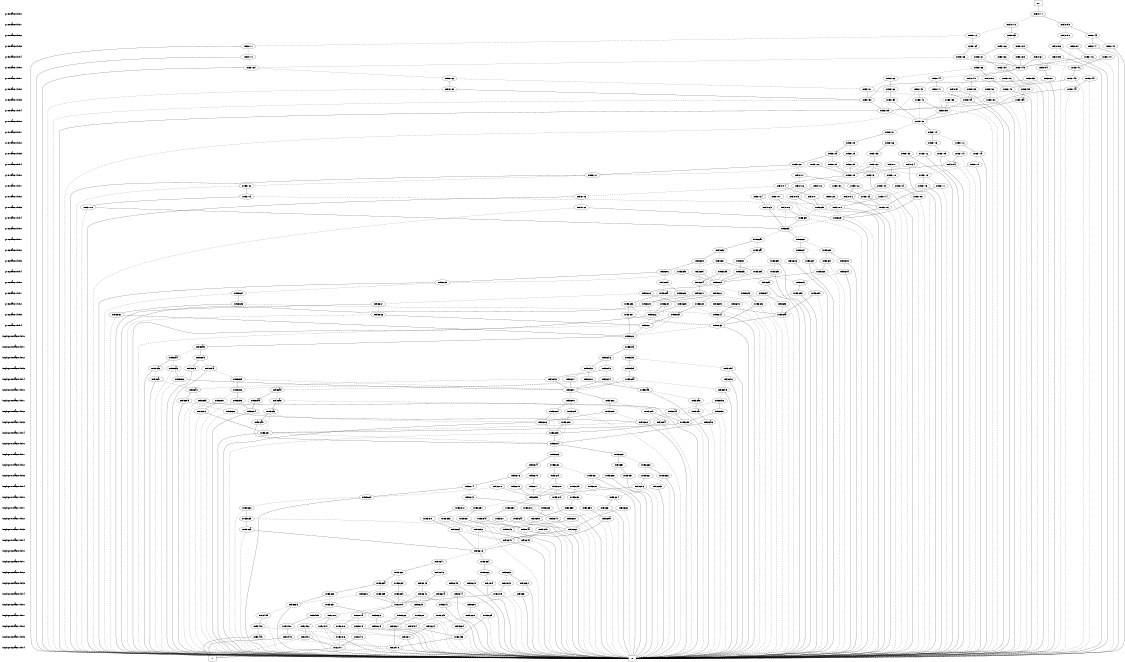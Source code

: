 digraph "DD" {
size = "7.5,10"
center = true;
edge [dir = none];
{ node [shape = plaintext];
  edge [style = invis];
  "CONST NODES" [style = invis];
" pre0_fact0_bit0 " -> " pre0_fact0_bit1 " -> " pre0_fact0_bit2 " -> " pre0_fact0_bit3 " -> " pre0_fact0_bit4 " -> " pre0_fact1_bit0 " -> " pre0_fact1_bit1 " -> " pre0_fact1_bit2 " -> " pre0_fact1_bit3 " -> " pre0_fact1_bit4 " -> " pre1_fact0_bit0 " -> " pre1_fact0_bit1 " -> " pre1_fact0_bit2 " -> " pre1_fact0_bit3 " -> " pre1_fact0_bit4 " -> " pre1_fact1_bit0 " -> " pre1_fact1_bit1 " -> " pre1_fact1_bit2 " -> " pre1_fact1_bit3 " -> " pre1_fact1_bit4 " -> " pre2_fact0_bit0 " -> " pre2_fact0_bit1 " -> " pre2_fact0_bit2 " -> " pre2_fact0_bit3 " -> " pre2_fact0_bit4 " -> " pre2_fact1_bit0 " -> " pre2_fact1_bit1 " -> " pre2_fact1_bit2 " -> " pre2_fact1_bit3 " -> " pre2_fact1_bit4 " -> " impl_pre0_fact0_bit0 " -> " impl_pre0_fact0_bit1 " -> " impl_pre0_fact0_bit2 " -> " impl_pre0_fact0_bit3 " -> " impl_pre0_fact0_bit4 " -> " impl_pre0_fact1_bit0 " -> " impl_pre0_fact1_bit1 " -> " impl_pre0_fact1_bit2 " -> " impl_pre0_fact1_bit3 " -> " impl_pre0_fact1_bit4 " -> " impl_pre1_fact0_bit0 " -> " impl_pre1_fact0_bit1 " -> " impl_pre1_fact0_bit2 " -> " impl_pre1_fact0_bit3 " -> " impl_pre1_fact0_bit4 " -> " impl_pre1_fact1_bit0 " -> " impl_pre1_fact1_bit1 " -> " impl_pre1_fact1_bit2 " -> " impl_pre1_fact1_bit3 " -> " impl_pre1_fact1_bit4 " -> " impl_pre2_fact0_bit0 " -> " impl_pre2_fact0_bit1 " -> " impl_pre2_fact0_bit2 " -> " impl_pre2_fact0_bit3 " -> " impl_pre2_fact0_bit4 " -> " impl_pre2_fact1_bit0 " -> " impl_pre2_fact1_bit1 " -> " impl_pre2_fact1_bit2 " -> " impl_pre2_fact1_bit3 " -> " impl_pre2_fact1_bit4 " -> "CONST NODES"; 
}
{ rank = same; node [shape = box]; edge [style = invis];
"F0"; }
{ rank = same; " pre0_fact0_bit0 ";
"0x53774";
}
{ rank = same; " pre0_fact0_bit1 ";
"0x53759";
"0x53773";
}
{ rank = same; " pre0_fact0_bit2 ";
"0x5376a";
"0x53758";
"0x5374f";
"0x53772";
}
{ rank = same; " pre0_fact0_bit3 ";
"0x53766";
"0x5376f";
"0x53747";
"0x5374e";
"0x53769";
"0x53771";
"0x53757";
"0x53756";
}
{ rank = same; " pre0_fact0_bit4 ";
"0x53768";
"0x53746";
"0x53764";
"0x53770";
"0x53765";
"0x5376e";
"0x53755";
"0x53767";
"0x5374d";
}
{ rank = same; " pre0_fact1_bit0 ";
"0x5375d";
"0x5376d";
"0x5374c";
"0x53745";
"0x53754";
"0x53763";
}
{ rank = same; " pre0_fact1_bit1 ";
"0x53740";
"0x5375c";
"0x5375e";
"0x53744";
"0x5376c";
"0x53751";
"0x53749";
"0x5374b";
"0x53753";
"0x53762";
}
{ rank = same; " pre0_fact1_bit2 ";
"0x53748";
"0x5373f";
"0x53760";
"0x5374a";
"0x53741";
"0x5373d";
"0x53761";
"0x5375b";
"0x53750";
"0x53743";
"0x5376b";
}
{ rank = same; " pre0_fact1_bit3 ";
"0x53742";
"0x5373c";
"0x5373e";
"0x53752";
"0x5375f";
"0x5375a";
"0x5373a";
}
{ rank = same; " pre0_fact1_bit4 ";
"0x53739";
"0x5373b";
}
{ rank = same; " pre1_fact0_bit0 ";
"0x53738";
}
{ rank = same; " pre1_fact0_bit1 ";
"0x5371d";
"0x53737";
}
{ rank = same; " pre1_fact0_bit2 ";
"0x5372e";
"0x5371c";
"0x53713";
"0x53736";
}
{ rank = same; " pre1_fact0_bit3 ";
"0x5372a";
"0x53733";
"0x5370b";
"0x5372d";
"0x5371b";
"0x53712";
"0x53735";
"0x5371a";
}
{ rank = same; " pre1_fact0_bit4 ";
"0x5370a";
"0x5372c";
"0x53728";
"0x53729";
"0x53732";
"0x53734";
"0x5372b";
"0x53719";
"0x53711";
}
{ rank = same; " pre1_fact1_bit0 ";
"0x53721";
"0x53710";
"0x53731";
"0x53709";
"0x53718";
"0x53727";
}
{ rank = same; " pre1_fact1_bit1 ";
"0x53720";
"0x53704";
"0x53722";
"0x53708";
"0x53730";
"0x5370d";
"0x5370f";
"0x53717";
"0x53715";
"0x53726";
}
{ rank = same; " pre1_fact1_bit2 ";
"0x5370e";
"0x5370c";
"0x53724";
"0x53703";
"0x53705";
"0x53714";
"0x53701";
"0x53707";
"0x5372f";
"0x53725";
"0x5371f";
}
{ rank = same; " pre1_fact1_bit3 ";
"0x536fe";
"0x53702";
"0x53716";
"0x53700";
"0x53723";
"0x5371e";
"0x53706";
}
{ rank = same; " pre1_fact1_bit4 ";
"0x536ff";
"0x536fd";
}
{ rank = same; " pre2_fact0_bit0 ";
"0x536fc";
}
{ rank = same; " pre2_fact0_bit1 ";
"0x536e1";
"0x536fb";
}
{ rank = same; " pre2_fact0_bit2 ";
"0x536f2";
"0x536e0";
"0x536d7";
"0x536fa";
}
{ rank = same; " pre2_fact0_bit3 ";
"0x536de";
"0x536df";
"0x536f1";
"0x536cf";
"0x536d6";
"0x536f9";
"0x536ee";
"0x536f7";
}
{ rank = same; " pre2_fact0_bit4 ";
"0x536dd";
"0x536f0";
"0x536ec";
"0x536ed";
"0x536f6";
"0x536f8";
"0x536ef";
"0x536d5";
"0x536ce";
}
{ rank = same; " pre2_fact1_bit0 ";
"0x536e5";
"0x536d4";
"0x536f5";
"0x536cd";
"0x536dc";
"0x536eb";
}
{ rank = same; " pre2_fact1_bit1 ";
"0x536e4";
"0x536c8";
"0x536e6";
"0x536cc";
"0x536f4";
"0x536d1";
"0x536d3";
"0x536db";
"0x536ea";
"0x536d9";
}
{ rank = same; " pre2_fact1_bit2 ";
"0x536e8";
"0x536d0";
"0x536c7";
"0x536d8";
"0x536cb";
"0x536c9";
"0x536f3";
"0x536c5";
"0x536e9";
"0x536e3";
"0x536d2";
}
{ rank = same; " pre2_fact1_bit3 ";
"0x536c2";
"0x536c4";
"0x536e2";
"0x536e7";
"0x536ca";
"0x536c6";
"0x536da";
}
{ rank = same; " pre2_fact1_bit4 ";
"0x536c3";
"0x536c1";
}
{ rank = same; " impl_pre0_fact0_bit0 ";
"0x536c0";
}
{ rank = same; " impl_pre0_fact0_bit1 ";
"0x536bf";
"0x536a5";
}
{ rank = same; " impl_pre0_fact0_bit2 ";
"0x536b6";
"0x536a4";
"0x5369b";
"0x536be";
}
{ rank = same; " impl_pre0_fact0_bit3 ";
"0x536bd";
"0x536a2";
"0x536a3";
"0x536b5";
"0x53693";
"0x5369a";
"0x536b2";
"0x536bb";
}
{ rank = same; " impl_pre0_fact0_bit4 ";
"0x536b4";
"0x536a1";
"0x536b0";
"0x536b1";
"0x536ba";
"0x536b3";
"0x53692";
"0x53699";
"0x536bc";
}
{ rank = same; " impl_pre0_fact1_bit0 ";
"0x536a9";
"0x53698";
"0x53691";
"0x536a0";
"0x536af";
"0x536b9";
}
{ rank = same; " impl_pre0_fact1_bit1 ";
"0x5369d";
"0x5368c";
"0x536aa";
"0x53690";
"0x536b8";
"0x53695";
"0x53697";
"0x5369f";
"0x536ae";
"0x536a8";
}
{ rank = same; " impl_pre0_fact1_bit2 ";
"0x536ac";
"0x53694";
"0x5369c";
"0x5368f";
"0x536b7";
"0x5368b";
"0x5368d";
"0x53689";
"0x536ad";
"0x536a7";
"0x53696";
}
{ rank = same; " impl_pre0_fact1_bit3 ";
"0x53686";
"0x536a6";
"0x53688";
"0x536ab";
"0x5368a";
"0x5369e";
"0x5368e";
}
{ rank = same; " impl_pre0_fact1_bit4 ";
"0x53687";
"0x53685";
}
{ rank = same; " impl_pre1_fact0_bit0 ";
"0x53684";
}
{ rank = same; " impl_pre1_fact0_bit1 ";
"0x53683";
"0x53669";
}
{ rank = same; " impl_pre1_fact0_bit2 ";
"0x5367a";
"0x53668";
"0x5365f";
"0x53682";
}
{ rank = same; " impl_pre1_fact0_bit3 ";
"0x5365e";
"0x53681";
"0x53667";
"0x53666";
"0x53679";
"0x53657";
"0x53676";
"0x5367f";
}
{ rank = same; " impl_pre1_fact0_bit4 ";
"0x53680";
"0x53678";
"0x53665";
"0x53674";
"0x53675";
"0x5367e";
"0x53656";
"0x53677";
"0x5365d";
}
{ rank = same; " impl_pre1_fact1_bit0 ";
"0x5366d";
"0x5365c";
"0x53655";
"0x53664";
"0x53673";
"0x5367d";
}
{ rank = same; " impl_pre1_fact1_bit1 ";
"0x53650";
"0x53661";
"0x5366e";
"0x53659";
"0x5365b";
"0x53654";
"0x53663";
"0x5367c";
"0x53672";
"0x5366c";
}
{ rank = same; " impl_pre1_fact1_bit2 ";
"0x53670";
"0x53660";
"0x53653";
"0x5367b";
"0x53651";
"0x53658";
"0x5364d";
"0x5364f";
"0x53671";
"0x5366b";
"0x5365a";
}
{ rank = same; " impl_pre1_fact1_bit3 ";
"0x5366a";
"0x5364a";
"0x5364c";
"0x5366f";
"0x5364e";
"0x53662";
"0x53652";
}
{ rank = same; " impl_pre1_fact1_bit4 ";
"0x53649";
"0x5364b";
}
{ rank = same; " impl_pre2_fact0_bit0 ";
"0x53648";
}
{ rank = same; " impl_pre2_fact0_bit1 ";
"0x53647";
"0x53634";
}
{ rank = same; " impl_pre2_fact0_bit2 ";
"0x5362c";
"0x53633";
"0x53646";
"0x5363e";
}
{ rank = same; " impl_pre2_fact0_bit3 ";
"0x53643";
"0x52e1f";
"0x53645";
"0x52e23";
"0x5362b";
"0x5363d";
"0x53632";
"0x5363a";
}
{ rank = same; " impl_pre2_fact0_bit4 ";
"0x53639";
"0x53644";
"0x5363b";
"0x53638";
"0x5363c";
"0x5362a";
"0x53631";
"0x53642";
"0x52e1e";
}
{ rank = same; " impl_pre2_fact1_bit0 ";
"0x53637";
"0x53641";
"0x52e1d";
"0x53629";
"0x53630";
"0x53635";
}
{ rank = same; " impl_pre2_fact1_bit1 ";
"0x52e1a";
"0x534dd";
"0x5362e";
"0x5362f";
"0x53640";
"0x53626";
"0x53628";
"0x52e1c";
"0x534e5";
"0x53636";
}
{ rank = same; " impl_pre2_fact1_bit2 ";
"0x52e18";
"0x52d80";
"0x534e4";
"0x52d82";
"0x5363f";
"0x534dc";
"0x53625";
"0x5362d";
"0x52e19";
"0x52e1b";
"0x53627";
}
{ rank = same; " impl_pre2_fact1_bit3 ";
"0x52d79";
"0x52d81";
"0x52d7c";
"0x534db";
"0x52e16";
"0x52e17";
"0x52d83";
}
{ rank = same; " impl_pre2_fact1_bit4 ";
"0x52d78";
"0x52d77";
}
{ rank = same; "CONST NODES";
{ node [shape = box]; "0x16a9c";
"0x16a9b";
}
}
"F0" -> "0x53774" [style = solid];
"0x53774" -> "0x53759";
"0x53774" -> "0x53773" [style = dashed];
"0x53759" -> "0x5374f";
"0x53759" -> "0x53758" [style = dashed];
"0x53773" -> "0x5376a";
"0x53773" -> "0x53772" [style = dashed];
"0x5376a" -> "0x53766";
"0x5376a" -> "0x53769" [style = dashed];
"0x53758" -> "0x53756";
"0x53758" -> "0x53757" [style = dashed];
"0x5374f" -> "0x53747";
"0x5374f" -> "0x5374e" [style = dashed];
"0x53772" -> "0x5376f";
"0x53772" -> "0x53771" [style = dashed];
"0x53766" -> "0x53764";
"0x53766" -> "0x53765" [style = dashed];
"0x5376f" -> "0x5376e";
"0x5376f" -> "0x53745" [style = dashed];
"0x53747" -> "0x16a9c";
"0x53747" -> "0x53746" [style = dashed];
"0x5374e" -> "0x16a9c";
"0x5374e" -> "0x5374d" [style = dashed];
"0x53769" -> "0x53767";
"0x53769" -> "0x53768" [style = dashed];
"0x53771" -> "0x16a9c";
"0x53771" -> "0x53770" [style = dashed];
"0x53757" -> "0x53746";
"0x53757" -> "0x16a9c" [style = dashed];
"0x53756" -> "0x16a9c";
"0x53756" -> "0x53755" [style = dashed];
"0x53768" -> "0x53745";
"0x53768" -> "0x5375d" [style = dashed];
"0x53746" -> "0x53745";
"0x53746" -> "0x16a9c" [style = dashed];
"0x53764" -> "0x5375d";
"0x53764" -> "0x53763" [style = dashed];
"0x53770" -> "0x16a9c";
"0x53770" -> "0x5376d" [style = dashed];
"0x53765" -> "0x53745";
"0x53765" -> "0x5374c" [style = dashed];
"0x5376e" -> "0x53745";
"0x5376e" -> "0x5376d" [style = dashed];
"0x53755" -> "0x16a9c";
"0x53755" -> "0x53754" [style = dashed];
"0x53767" -> "0x53745";
"0x53767" -> "0x53754" [style = dashed];
"0x5374d" -> "0x5374c";
"0x5374d" -> "0x53745" [style = dashed];
"0x5375d" -> "0x16a9c";
"0x5375d" -> "0x5375c" [style = dashed];
"0x5376d" -> "0x16a9c";
"0x5376d" -> "0x5376c" [style = dashed];
"0x5374c" -> "0x53749";
"0x5374c" -> "0x5374b" [style = dashed];
"0x53745" -> "0x53740";
"0x53745" -> "0x53744" [style = dashed];
"0x53754" -> "0x53751";
"0x53754" -> "0x53753" [style = dashed];
"0x53763" -> "0x5375e";
"0x53763" -> "0x53762" [style = dashed];
"0x53740" -> "0x5373d";
"0x53740" -> "0x5373f" [style = dashed];
"0x5375c" -> "0x5375b";
"0x5375c" -> "0x16a9c" [style = dashed];
"0x5375e" -> "0x53748";
"0x5375e" -> "0x53750" [style = dashed];
"0x53744" -> "0x53741";
"0x53744" -> "0x53743" [style = dashed];
"0x5376c" -> "0x5376b";
"0x5376c" -> "0x53761" [style = dashed];
"0x53751" -> "0x16a9c";
"0x53751" -> "0x53750" [style = dashed];
"0x53749" -> "0x53748";
"0x53749" -> "0x16a9c" [style = dashed];
"0x5374b" -> "0x5374a";
"0x5374b" -> "0x16a9c" [style = dashed];
"0x53753" -> "0x53752";
"0x53753" -> "0x16a9c" [style = dashed];
"0x53762" -> "0x53760";
"0x53762" -> "0x53761" [style = dashed];
"0x53748" -> "0x16a9c";
"0x53748" -> "0x5373a" [style = dashed];
"0x5373f" -> "0x16a9c";
"0x5373f" -> "0x5373e" [style = dashed];
"0x53760" -> "0x5375f";
"0x53760" -> "0x5373b" [style = dashed];
"0x5374a" -> "0x5373b";
"0x5374a" -> "0x16a9c" [style = dashed];
"0x53741" -> "0x5373a";
"0x53741" -> "0x53739" [style = dashed];
"0x5373d" -> "0x5373a";
"0x5373d" -> "0x5373c" [style = dashed];
"0x53761" -> "0x53752";
"0x53761" -> "0x5373c" [style = dashed];
"0x5375b" -> "0x5375a";
"0x5375b" -> "0x5373c" [style = dashed];
"0x53750" -> "0x5373c";
"0x53750" -> "0x16a9c" [style = dashed];
"0x53743" -> "0x53742";
"0x53743" -> "0x16a9c" [style = dashed];
"0x5376b" -> "0x53752";
"0x5376b" -> "0x16a9c" [style = dashed];
"0x53742" -> "0x53739";
"0x53742" -> "0x53738" [style = dashed];
"0x5373c" -> "0x16a9c";
"0x5373c" -> "0x5373b" [style = dashed];
"0x5373e" -> "0x53739";
"0x5373e" -> "0x16a9c" [style = dashed];
"0x53752" -> "0x5373b";
"0x53752" -> "0x16a9c" [style = dashed];
"0x5375f" -> "0x53738";
"0x5375f" -> "0x5373b" [style = dashed];
"0x5375a" -> "0x53738";
"0x5375a" -> "0x16a9c" [style = dashed];
"0x5373a" -> "0x16a9c";
"0x5373a" -> "0x53739" [style = dashed];
"0x53739" -> "0x53738";
"0x53739" -> "0x16a9c" [style = dashed];
"0x5373b" -> "0x16a9c";
"0x5373b" -> "0x53738" [style = dashed];
"0x53738" -> "0x5371d";
"0x53738" -> "0x53737" [style = dashed];
"0x5371d" -> "0x53713";
"0x5371d" -> "0x5371c" [style = dashed];
"0x53737" -> "0x5372e";
"0x53737" -> "0x53736" [style = dashed];
"0x5372e" -> "0x5372a";
"0x5372e" -> "0x5372d" [style = dashed];
"0x5371c" -> "0x5371a";
"0x5371c" -> "0x5371b" [style = dashed];
"0x53713" -> "0x5370b";
"0x53713" -> "0x53712" [style = dashed];
"0x53736" -> "0x53733";
"0x53736" -> "0x53735" [style = dashed];
"0x5372a" -> "0x53728";
"0x5372a" -> "0x53729" [style = dashed];
"0x53733" -> "0x53732";
"0x53733" -> "0x53709" [style = dashed];
"0x5370b" -> "0x16a9c";
"0x5370b" -> "0x5370a" [style = dashed];
"0x5372d" -> "0x5372b";
"0x5372d" -> "0x5372c" [style = dashed];
"0x5371b" -> "0x5370a";
"0x5371b" -> "0x16a9c" [style = dashed];
"0x53712" -> "0x16a9c";
"0x53712" -> "0x53711" [style = dashed];
"0x53735" -> "0x16a9c";
"0x53735" -> "0x53734" [style = dashed];
"0x5371a" -> "0x16a9c";
"0x5371a" -> "0x53719" [style = dashed];
"0x5370a" -> "0x53709";
"0x5370a" -> "0x16a9c" [style = dashed];
"0x5372c" -> "0x53709";
"0x5372c" -> "0x53721" [style = dashed];
"0x53728" -> "0x53721";
"0x53728" -> "0x53727" [style = dashed];
"0x53729" -> "0x53709";
"0x53729" -> "0x53710" [style = dashed];
"0x53732" -> "0x53709";
"0x53732" -> "0x53731" [style = dashed];
"0x53734" -> "0x16a9c";
"0x53734" -> "0x53731" [style = dashed];
"0x5372b" -> "0x53709";
"0x5372b" -> "0x53718" [style = dashed];
"0x53719" -> "0x16a9c";
"0x53719" -> "0x53718" [style = dashed];
"0x53711" -> "0x53710";
"0x53711" -> "0x53709" [style = dashed];
"0x53721" -> "0x16a9c";
"0x53721" -> "0x53720" [style = dashed];
"0x53710" -> "0x5370d";
"0x53710" -> "0x5370f" [style = dashed];
"0x53731" -> "0x16a9c";
"0x53731" -> "0x53730" [style = dashed];
"0x53709" -> "0x53704";
"0x53709" -> "0x53708" [style = dashed];
"0x53718" -> "0x53715";
"0x53718" -> "0x53717" [style = dashed];
"0x53727" -> "0x53722";
"0x53727" -> "0x53726" [style = dashed];
"0x53720" -> "0x5371f";
"0x53720" -> "0x16a9c" [style = dashed];
"0x53704" -> "0x53701";
"0x53704" -> "0x53703" [style = dashed];
"0x53722" -> "0x5370c";
"0x53722" -> "0x53714" [style = dashed];
"0x53708" -> "0x53705";
"0x53708" -> "0x53707" [style = dashed];
"0x53730" -> "0x5372f";
"0x53730" -> "0x53725" [style = dashed];
"0x5370d" -> "0x5370c";
"0x5370d" -> "0x16a9c" [style = dashed];
"0x5370f" -> "0x5370e";
"0x5370f" -> "0x16a9c" [style = dashed];
"0x53717" -> "0x53716";
"0x53717" -> "0x16a9c" [style = dashed];
"0x53715" -> "0x16a9c";
"0x53715" -> "0x53714" [style = dashed];
"0x53726" -> "0x53724";
"0x53726" -> "0x53725" [style = dashed];
"0x5370e" -> "0x536ff";
"0x5370e" -> "0x16a9c" [style = dashed];
"0x5370c" -> "0x16a9c";
"0x5370c" -> "0x536fe" [style = dashed];
"0x53724" -> "0x53723";
"0x53724" -> "0x536ff" [style = dashed];
"0x53703" -> "0x16a9c";
"0x53703" -> "0x53702" [style = dashed];
"0x53705" -> "0x536fe";
"0x53705" -> "0x536fd" [style = dashed];
"0x53714" -> "0x53700";
"0x53714" -> "0x16a9c" [style = dashed];
"0x53701" -> "0x536fe";
"0x53701" -> "0x53700" [style = dashed];
"0x53707" -> "0x53706";
"0x53707" -> "0x16a9c" [style = dashed];
"0x5372f" -> "0x53716";
"0x5372f" -> "0x16a9c" [style = dashed];
"0x53725" -> "0x53716";
"0x53725" -> "0x53700" [style = dashed];
"0x5371f" -> "0x5371e";
"0x5371f" -> "0x53700" [style = dashed];
"0x536fe" -> "0x16a9c";
"0x536fe" -> "0x536fd" [style = dashed];
"0x53702" -> "0x536fd";
"0x53702" -> "0x16a9c" [style = dashed];
"0x53716" -> "0x536ff";
"0x53716" -> "0x16a9c" [style = dashed];
"0x53700" -> "0x16a9c";
"0x53700" -> "0x536ff" [style = dashed];
"0x53723" -> "0x536fc";
"0x53723" -> "0x536ff" [style = dashed];
"0x5371e" -> "0x536fc";
"0x5371e" -> "0x16a9c" [style = dashed];
"0x53706" -> "0x536fd";
"0x53706" -> "0x536fc" [style = dashed];
"0x536ff" -> "0x16a9c";
"0x536ff" -> "0x536fc" [style = dashed];
"0x536fd" -> "0x536fc";
"0x536fd" -> "0x16a9c" [style = dashed];
"0x536fc" -> "0x536e1";
"0x536fc" -> "0x536fb" [style = dashed];
"0x536e1" -> "0x536d7";
"0x536e1" -> "0x536e0" [style = dashed];
"0x536fb" -> "0x536f2";
"0x536fb" -> "0x536fa" [style = dashed];
"0x536f2" -> "0x536ee";
"0x536f2" -> "0x536f1" [style = dashed];
"0x536e0" -> "0x536de";
"0x536e0" -> "0x536df" [style = dashed];
"0x536d7" -> "0x536cf";
"0x536d7" -> "0x536d6" [style = dashed];
"0x536fa" -> "0x536f7";
"0x536fa" -> "0x536f9" [style = dashed];
"0x536de" -> "0x16a9c";
"0x536de" -> "0x536dd" [style = dashed];
"0x536df" -> "0x536ce";
"0x536df" -> "0x16a9c" [style = dashed];
"0x536f1" -> "0x536ef";
"0x536f1" -> "0x536f0" [style = dashed];
"0x536cf" -> "0x16a9c";
"0x536cf" -> "0x536ce" [style = dashed];
"0x536d6" -> "0x16a9c";
"0x536d6" -> "0x536d5" [style = dashed];
"0x536f9" -> "0x16a9c";
"0x536f9" -> "0x536f8" [style = dashed];
"0x536ee" -> "0x536ec";
"0x536ee" -> "0x536ed" [style = dashed];
"0x536f7" -> "0x536f6";
"0x536f7" -> "0x536cd" [style = dashed];
"0x536dd" -> "0x16a9c";
"0x536dd" -> "0x536dc" [style = dashed];
"0x536f0" -> "0x536cd";
"0x536f0" -> "0x536e5" [style = dashed];
"0x536ec" -> "0x536e5";
"0x536ec" -> "0x536eb" [style = dashed];
"0x536ed" -> "0x536cd";
"0x536ed" -> "0x536d4" [style = dashed];
"0x536f6" -> "0x536cd";
"0x536f6" -> "0x536f5" [style = dashed];
"0x536f8" -> "0x16a9c";
"0x536f8" -> "0x536f5" [style = dashed];
"0x536ef" -> "0x536cd";
"0x536ef" -> "0x536dc" [style = dashed];
"0x536d5" -> "0x536d4";
"0x536d5" -> "0x536cd" [style = dashed];
"0x536ce" -> "0x536cd";
"0x536ce" -> "0x16a9c" [style = dashed];
"0x536e5" -> "0x16a9c";
"0x536e5" -> "0x536e4" [style = dashed];
"0x536d4" -> "0x536d1";
"0x536d4" -> "0x536d3" [style = dashed];
"0x536f5" -> "0x16a9c";
"0x536f5" -> "0x536f4" [style = dashed];
"0x536cd" -> "0x536c8";
"0x536cd" -> "0x536cc" [style = dashed];
"0x536dc" -> "0x536d9";
"0x536dc" -> "0x536db" [style = dashed];
"0x536eb" -> "0x536e6";
"0x536eb" -> "0x536ea" [style = dashed];
"0x536e4" -> "0x536e3";
"0x536e4" -> "0x16a9c" [style = dashed];
"0x536c8" -> "0x536c5";
"0x536c8" -> "0x536c7" [style = dashed];
"0x536e6" -> "0x536d0";
"0x536e6" -> "0x536d8" [style = dashed];
"0x536cc" -> "0x536c9";
"0x536cc" -> "0x536cb" [style = dashed];
"0x536f4" -> "0x536f3";
"0x536f4" -> "0x536e9" [style = dashed];
"0x536d1" -> "0x536d0";
"0x536d1" -> "0x16a9c" [style = dashed];
"0x536d3" -> "0x536d2";
"0x536d3" -> "0x16a9c" [style = dashed];
"0x536db" -> "0x536da";
"0x536db" -> "0x16a9c" [style = dashed];
"0x536ea" -> "0x536e8";
"0x536ea" -> "0x536e9" [style = dashed];
"0x536d9" -> "0x16a9c";
"0x536d9" -> "0x536d8" [style = dashed];
"0x536e8" -> "0x536e7";
"0x536e8" -> "0x536c3" [style = dashed];
"0x536d0" -> "0x16a9c";
"0x536d0" -> "0x536c2" [style = dashed];
"0x536c7" -> "0x16a9c";
"0x536c7" -> "0x536c6" [style = dashed];
"0x536d8" -> "0x536c4";
"0x536d8" -> "0x16a9c" [style = dashed];
"0x536cb" -> "0x536ca";
"0x536cb" -> "0x16a9c" [style = dashed];
"0x536c9" -> "0x536c2";
"0x536c9" -> "0x536c1" [style = dashed];
"0x536f3" -> "0x536da";
"0x536f3" -> "0x16a9c" [style = dashed];
"0x536c5" -> "0x536c2";
"0x536c5" -> "0x536c4" [style = dashed];
"0x536e9" -> "0x536da";
"0x536e9" -> "0x536c4" [style = dashed];
"0x536e3" -> "0x536e2";
"0x536e3" -> "0x536c4" [style = dashed];
"0x536d2" -> "0x536c3";
"0x536d2" -> "0x16a9c" [style = dashed];
"0x536c2" -> "0x16a9c";
"0x536c2" -> "0x536c1" [style = dashed];
"0x536c4" -> "0x16a9c";
"0x536c4" -> "0x536c3" [style = dashed];
"0x536e2" -> "0x536c0";
"0x536e2" -> "0x16a9c" [style = dashed];
"0x536e7" -> "0x536c0";
"0x536e7" -> "0x536c3" [style = dashed];
"0x536ca" -> "0x536c1";
"0x536ca" -> "0x536c0" [style = dashed];
"0x536c6" -> "0x536c1";
"0x536c6" -> "0x16a9c" [style = dashed];
"0x536da" -> "0x536c3";
"0x536da" -> "0x16a9c" [style = dashed];
"0x536c3" -> "0x16a9c";
"0x536c3" -> "0x536c0" [style = dashed];
"0x536c1" -> "0x536c0";
"0x536c1" -> "0x16a9c" [style = dashed];
"0x536c0" -> "0x536a5";
"0x536c0" -> "0x536bf" [style = dashed];
"0x536bf" -> "0x536b6";
"0x536bf" -> "0x536be" [style = dashed];
"0x536a5" -> "0x5369b";
"0x536a5" -> "0x536a4" [style = dashed];
"0x536b6" -> "0x536b2";
"0x536b6" -> "0x536b5" [style = dashed];
"0x536a4" -> "0x536a2";
"0x536a4" -> "0x536a3" [style = dashed];
"0x5369b" -> "0x53693";
"0x5369b" -> "0x5369a" [style = dashed];
"0x536be" -> "0x536bb";
"0x536be" -> "0x536bd" [style = dashed];
"0x536bd" -> "0x16a9c";
"0x536bd" -> "0x536bc" [style = dashed];
"0x536a2" -> "0x16a9c";
"0x536a2" -> "0x536a1" [style = dashed];
"0x536a3" -> "0x53692";
"0x536a3" -> "0x16a9c" [style = dashed];
"0x536b5" -> "0x536b3";
"0x536b5" -> "0x536b4" [style = dashed];
"0x53693" -> "0x16a9c";
"0x53693" -> "0x53692" [style = dashed];
"0x5369a" -> "0x16a9c";
"0x5369a" -> "0x53699" [style = dashed];
"0x536b2" -> "0x536b0";
"0x536b2" -> "0x536b1" [style = dashed];
"0x536bb" -> "0x536ba";
"0x536bb" -> "0x53691" [style = dashed];
"0x536b4" -> "0x53691";
"0x536b4" -> "0x536a9" [style = dashed];
"0x536a1" -> "0x16a9c";
"0x536a1" -> "0x536a0" [style = dashed];
"0x536b0" -> "0x536a9";
"0x536b0" -> "0x536af" [style = dashed];
"0x536b1" -> "0x53691";
"0x536b1" -> "0x53698" [style = dashed];
"0x536ba" -> "0x53691";
"0x536ba" -> "0x536b9" [style = dashed];
"0x536b3" -> "0x53691";
"0x536b3" -> "0x536a0" [style = dashed];
"0x53692" -> "0x53691";
"0x53692" -> "0x16a9c" [style = dashed];
"0x53699" -> "0x53698";
"0x53699" -> "0x53691" [style = dashed];
"0x536bc" -> "0x16a9c";
"0x536bc" -> "0x536b9" [style = dashed];
"0x536a9" -> "0x16a9c";
"0x536a9" -> "0x536a8" [style = dashed];
"0x53698" -> "0x53695";
"0x53698" -> "0x53697" [style = dashed];
"0x53691" -> "0x5368c";
"0x53691" -> "0x53690" [style = dashed];
"0x536a0" -> "0x5369d";
"0x536a0" -> "0x5369f" [style = dashed];
"0x536af" -> "0x536aa";
"0x536af" -> "0x536ae" [style = dashed];
"0x536b9" -> "0x16a9c";
"0x536b9" -> "0x536b8" [style = dashed];
"0x5369d" -> "0x16a9c";
"0x5369d" -> "0x5369c" [style = dashed];
"0x5368c" -> "0x53689";
"0x5368c" -> "0x5368b" [style = dashed];
"0x536aa" -> "0x53694";
"0x536aa" -> "0x5369c" [style = dashed];
"0x53690" -> "0x5368d";
"0x53690" -> "0x5368f" [style = dashed];
"0x536b8" -> "0x536b7";
"0x536b8" -> "0x536ad" [style = dashed];
"0x53695" -> "0x53694";
"0x53695" -> "0x16a9c" [style = dashed];
"0x53697" -> "0x53696";
"0x53697" -> "0x16a9c" [style = dashed];
"0x5369f" -> "0x5369e";
"0x5369f" -> "0x16a9c" [style = dashed];
"0x536ae" -> "0x536ac";
"0x536ae" -> "0x536ad" [style = dashed];
"0x536a8" -> "0x536a7";
"0x536a8" -> "0x16a9c" [style = dashed];
"0x536ac" -> "0x536ab";
"0x536ac" -> "0x53687" [style = dashed];
"0x53694" -> "0x16a9c";
"0x53694" -> "0x53686" [style = dashed];
"0x5369c" -> "0x53688";
"0x5369c" -> "0x16a9c" [style = dashed];
"0x5368f" -> "0x5368e";
"0x5368f" -> "0x16a9c" [style = dashed];
"0x536b7" -> "0x5369e";
"0x536b7" -> "0x16a9c" [style = dashed];
"0x5368b" -> "0x16a9c";
"0x5368b" -> "0x5368a" [style = dashed];
"0x5368d" -> "0x53686";
"0x5368d" -> "0x53685" [style = dashed];
"0x53689" -> "0x53686";
"0x53689" -> "0x53688" [style = dashed];
"0x536ad" -> "0x5369e";
"0x536ad" -> "0x53688" [style = dashed];
"0x536a7" -> "0x536a6";
"0x536a7" -> "0x53688" [style = dashed];
"0x53696" -> "0x53687";
"0x53696" -> "0x16a9c" [style = dashed];
"0x53686" -> "0x16a9c";
"0x53686" -> "0x53685" [style = dashed];
"0x536a6" -> "0x53684";
"0x536a6" -> "0x16a9c" [style = dashed];
"0x53688" -> "0x16a9c";
"0x53688" -> "0x53687" [style = dashed];
"0x536ab" -> "0x53684";
"0x536ab" -> "0x53687" [style = dashed];
"0x5368a" -> "0x53685";
"0x5368a" -> "0x16a9c" [style = dashed];
"0x5369e" -> "0x53687";
"0x5369e" -> "0x16a9c" [style = dashed];
"0x5368e" -> "0x53685";
"0x5368e" -> "0x53684" [style = dashed];
"0x53687" -> "0x16a9c";
"0x53687" -> "0x53684" [style = dashed];
"0x53685" -> "0x53684";
"0x53685" -> "0x16a9c" [style = dashed];
"0x53684" -> "0x53669";
"0x53684" -> "0x53683" [style = dashed];
"0x53683" -> "0x5367a";
"0x53683" -> "0x53682" [style = dashed];
"0x53669" -> "0x5365f";
"0x53669" -> "0x53668" [style = dashed];
"0x5367a" -> "0x53676";
"0x5367a" -> "0x53679" [style = dashed];
"0x53668" -> "0x53666";
"0x53668" -> "0x53667" [style = dashed];
"0x5365f" -> "0x53657";
"0x5365f" -> "0x5365e" [style = dashed];
"0x53682" -> "0x5367f";
"0x53682" -> "0x53681" [style = dashed];
"0x5365e" -> "0x16a9c";
"0x5365e" -> "0x5365d" [style = dashed];
"0x53681" -> "0x16a9c";
"0x53681" -> "0x53680" [style = dashed];
"0x53667" -> "0x53656";
"0x53667" -> "0x16a9c" [style = dashed];
"0x53666" -> "0x16a9c";
"0x53666" -> "0x53665" [style = dashed];
"0x53679" -> "0x53677";
"0x53679" -> "0x53678" [style = dashed];
"0x53657" -> "0x16a9c";
"0x53657" -> "0x53656" [style = dashed];
"0x53676" -> "0x53674";
"0x53676" -> "0x53675" [style = dashed];
"0x5367f" -> "0x5367e";
"0x5367f" -> "0x53655" [style = dashed];
"0x53680" -> "0x16a9c";
"0x53680" -> "0x5367d" [style = dashed];
"0x53678" -> "0x53655";
"0x53678" -> "0x5366d" [style = dashed];
"0x53665" -> "0x16a9c";
"0x53665" -> "0x53664" [style = dashed];
"0x53674" -> "0x5366d";
"0x53674" -> "0x53673" [style = dashed];
"0x53675" -> "0x53655";
"0x53675" -> "0x5365c" [style = dashed];
"0x5367e" -> "0x53655";
"0x5367e" -> "0x5367d" [style = dashed];
"0x53656" -> "0x53655";
"0x53656" -> "0x16a9c" [style = dashed];
"0x53677" -> "0x53655";
"0x53677" -> "0x53664" [style = dashed];
"0x5365d" -> "0x5365c";
"0x5365d" -> "0x53655" [style = dashed];
"0x5366d" -> "0x16a9c";
"0x5366d" -> "0x5366c" [style = dashed];
"0x5365c" -> "0x53659";
"0x5365c" -> "0x5365b" [style = dashed];
"0x53655" -> "0x53650";
"0x53655" -> "0x53654" [style = dashed];
"0x53664" -> "0x53661";
"0x53664" -> "0x53663" [style = dashed];
"0x53673" -> "0x5366e";
"0x53673" -> "0x53672" [style = dashed];
"0x5367d" -> "0x16a9c";
"0x5367d" -> "0x5367c" [style = dashed];
"0x53650" -> "0x5364d";
"0x53650" -> "0x5364f" [style = dashed];
"0x53661" -> "0x16a9c";
"0x53661" -> "0x53660" [style = dashed];
"0x5366e" -> "0x53658";
"0x5366e" -> "0x53660" [style = dashed];
"0x53659" -> "0x53658";
"0x53659" -> "0x16a9c" [style = dashed];
"0x5365b" -> "0x5365a";
"0x5365b" -> "0x16a9c" [style = dashed];
"0x53654" -> "0x53651";
"0x53654" -> "0x53653" [style = dashed];
"0x53663" -> "0x53662";
"0x53663" -> "0x16a9c" [style = dashed];
"0x5367c" -> "0x5367b";
"0x5367c" -> "0x53671" [style = dashed];
"0x53672" -> "0x53670";
"0x53672" -> "0x53671" [style = dashed];
"0x5366c" -> "0x5366b";
"0x5366c" -> "0x16a9c" [style = dashed];
"0x53670" -> "0x5366f";
"0x53670" -> "0x5364b" [style = dashed];
"0x53660" -> "0x5364c";
"0x53660" -> "0x16a9c" [style = dashed];
"0x53653" -> "0x53652";
"0x53653" -> "0x16a9c" [style = dashed];
"0x5367b" -> "0x53662";
"0x5367b" -> "0x16a9c" [style = dashed];
"0x53651" -> "0x5364a";
"0x53651" -> "0x53649" [style = dashed];
"0x53658" -> "0x16a9c";
"0x53658" -> "0x5364a" [style = dashed];
"0x5364d" -> "0x5364a";
"0x5364d" -> "0x5364c" [style = dashed];
"0x5364f" -> "0x16a9c";
"0x5364f" -> "0x5364e" [style = dashed];
"0x53671" -> "0x53662";
"0x53671" -> "0x5364c" [style = dashed];
"0x5366b" -> "0x5366a";
"0x5366b" -> "0x5364c" [style = dashed];
"0x5365a" -> "0x5364b";
"0x5365a" -> "0x16a9c" [style = dashed];
"0x5366a" -> "0x53648";
"0x5366a" -> "0x16a9c" [style = dashed];
"0x5364a" -> "0x16a9c";
"0x5364a" -> "0x53649" [style = dashed];
"0x5364c" -> "0x16a9c";
"0x5364c" -> "0x5364b" [style = dashed];
"0x5366f" -> "0x53648";
"0x5366f" -> "0x5364b" [style = dashed];
"0x5364e" -> "0x53649";
"0x5364e" -> "0x16a9c" [style = dashed];
"0x53662" -> "0x5364b";
"0x53662" -> "0x16a9c" [style = dashed];
"0x53652" -> "0x53649";
"0x53652" -> "0x53648" [style = dashed];
"0x53649" -> "0x53648";
"0x53649" -> "0x16a9c" [style = dashed];
"0x5364b" -> "0x16a9c";
"0x5364b" -> "0x53648" [style = dashed];
"0x53648" -> "0x53634";
"0x53648" -> "0x53647" [style = dashed];
"0x53647" -> "0x5363e";
"0x53647" -> "0x53646" [style = dashed];
"0x53634" -> "0x5362c";
"0x53634" -> "0x53633" [style = dashed];
"0x5362c" -> "0x52e1f";
"0x5362c" -> "0x5362b" [style = dashed];
"0x53633" -> "0x53632";
"0x53633" -> "0x52e23" [style = dashed];
"0x53646" -> "0x53643";
"0x53646" -> "0x53645" [style = dashed];
"0x5363e" -> "0x5363a";
"0x5363e" -> "0x5363d" [style = dashed];
"0x53643" -> "0x53642";
"0x53643" -> "0x52e1d" [style = dashed];
"0x52e1f" -> "0x16a9c";
"0x52e1f" -> "0x52e1e" [style = dashed];
"0x53645" -> "0x16a9c";
"0x53645" -> "0x53644" [style = dashed];
"0x52e23" -> "0x52e1e";
"0x52e23" -> "0x16a9c" [style = dashed];
"0x5362b" -> "0x16a9c";
"0x5362b" -> "0x5362a" [style = dashed];
"0x5363d" -> "0x5363b";
"0x5363d" -> "0x5363c" [style = dashed];
"0x53632" -> "0x16a9c";
"0x53632" -> "0x53631" [style = dashed];
"0x5363a" -> "0x53638";
"0x5363a" -> "0x53639" [style = dashed];
"0x53639" -> "0x52e1d";
"0x53639" -> "0x53629" [style = dashed];
"0x53644" -> "0x16a9c";
"0x53644" -> "0x53641" [style = dashed];
"0x5363b" -> "0x52e1d";
"0x5363b" -> "0x53630" [style = dashed];
"0x53638" -> "0x53635";
"0x53638" -> "0x53637" [style = dashed];
"0x5363c" -> "0x52e1d";
"0x5363c" -> "0x53635" [style = dashed];
"0x5362a" -> "0x53629";
"0x5362a" -> "0x52e1d" [style = dashed];
"0x53631" -> "0x16a9c";
"0x53631" -> "0x53630" [style = dashed];
"0x53642" -> "0x52e1d";
"0x53642" -> "0x53641" [style = dashed];
"0x52e1e" -> "0x52e1d";
"0x52e1e" -> "0x16a9c" [style = dashed];
"0x53637" -> "0x53636";
"0x53637" -> "0x534e5" [style = dashed];
"0x53641" -> "0x16a9c";
"0x53641" -> "0x53640" [style = dashed];
"0x52e1d" -> "0x52e1a";
"0x52e1d" -> "0x52e1c" [style = dashed];
"0x53629" -> "0x53626";
"0x53629" -> "0x53628" [style = dashed];
"0x53630" -> "0x5362e";
"0x53630" -> "0x5362f" [style = dashed];
"0x53635" -> "0x16a9c";
"0x53635" -> "0x534dd" [style = dashed];
"0x52e1a" -> "0x52e18";
"0x52e1a" -> "0x52e19" [style = dashed];
"0x534dd" -> "0x534dc";
"0x534dd" -> "0x16a9c" [style = dashed];
"0x5362e" -> "0x16a9c";
"0x5362e" -> "0x5362d" [style = dashed];
"0x5362f" -> "0x52d83";
"0x5362f" -> "0x16a9c" [style = dashed];
"0x53640" -> "0x5363f";
"0x53640" -> "0x534e4" [style = dashed];
"0x53626" -> "0x53625";
"0x53626" -> "0x16a9c" [style = dashed];
"0x53628" -> "0x53627";
"0x53628" -> "0x16a9c" [style = dashed];
"0x52e1c" -> "0x52e1b";
"0x52e1c" -> "0x52d82" [style = dashed];
"0x534e5" -> "0x52d80";
"0x534e5" -> "0x534e4" [style = dashed];
"0x53636" -> "0x53625";
"0x53636" -> "0x5362d" [style = dashed];
"0x52e18" -> "0x52e16";
"0x52e18" -> "0x52e17" [style = dashed];
"0x52d80" -> "0x52d79";
"0x52d80" -> "0x52d78" [style = dashed];
"0x534e4" -> "0x52d83";
"0x534e4" -> "0x52e17" [style = dashed];
"0x52d82" -> "0x52d81";
"0x52d82" -> "0x16a9c" [style = dashed];
"0x5363f" -> "0x52d83";
"0x5363f" -> "0x16a9c" [style = dashed];
"0x534dc" -> "0x534db";
"0x534dc" -> "0x52e17" [style = dashed];
"0x53625" -> "0x16a9c";
"0x53625" -> "0x52e16" [style = dashed];
"0x5362d" -> "0x52e17";
"0x5362d" -> "0x16a9c" [style = dashed];
"0x52e19" -> "0x16a9c";
"0x52e19" -> "0x52d7c" [style = dashed];
"0x52e1b" -> "0x52e16";
"0x52e1b" -> "0x52d77" [style = dashed];
"0x53627" -> "0x52d78";
"0x53627" -> "0x16a9c" [style = dashed];
"0x52d79" -> "0x16a9b";
"0x52d79" -> "0x52d78" [style = dashed];
"0x52d81" -> "0x52d77";
"0x52d81" -> "0x16a9b" [style = dashed];
"0x52d7c" -> "0x52d77";
"0x52d7c" -> "0x16a9c" [style = dashed];
"0x534db" -> "0x16a9b";
"0x534db" -> "0x16a9c" [style = dashed];
"0x52e16" -> "0x16a9c";
"0x52e16" -> "0x52d77" [style = dashed];
"0x52e17" -> "0x16a9c";
"0x52e17" -> "0x52d78" [style = dashed];
"0x52d83" -> "0x52d78";
"0x52d83" -> "0x16a9c" [style = dashed];
"0x52d78" -> "0x16a9c";
"0x52d78" -> "0x16a9b" [style = dashed];
"0x52d77" -> "0x16a9b";
"0x52d77" -> "0x16a9c" [style = dashed];
"0x16a9c" [label = "0"];
"0x16a9b" [label = "1"];
}
